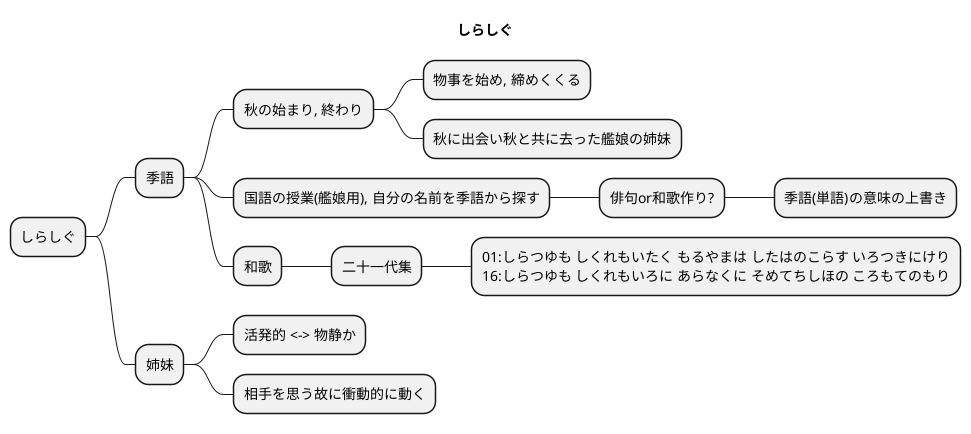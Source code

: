 @startmindmap mindmap

title しらしぐ

* しらしぐ
** 季語
*** 秋の始まり, 終わり
**** 物事を始め, 締めくくる
**** 秋に出会い秋と共に去った艦娘の姉妹
*** 国語の授業(艦娘用), 自分の名前を季語から探す
**** 俳句or和歌作り?
***** 季語(単語)の意味の上書き
*** 和歌
**** 二十一代集
***** 01:しらつゆも しくれもいたく もるやまは したはのこらす いろつきにけり\n16:しらつゆも しくれもいろに あらなくに そめてちしほの ころもてのもり
** 姉妹
*** 活発的 <-> 物静か
*** 相手を思う故に衝動的に動く

@endmindmap